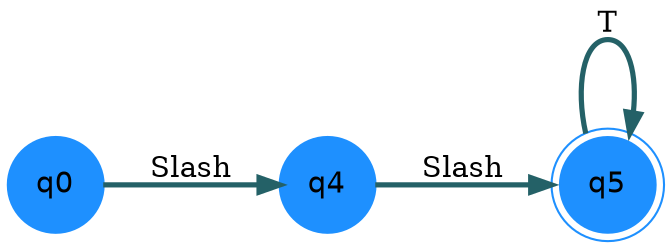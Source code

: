 digraph automa {
nodesep=0.6;
rankdir=LR;
node [shape = circle, color=dodgerblue,style=filled,fontname ="helvetica"];
edge[penwidth=2.5, color="#246167"]
nodoRaiz[label="q0"];
nodoSlash [shape=circle, label="q4"];
nodoTodillo [shape=doublecircle, label="q5"];
nodoRaiz->nodoSlash [label=" Slash\ "];
nodoSlash->nodoTodillo [label=" Slash\ "];
nodoTodillo->nodoTodillo [label=" T "];
}
